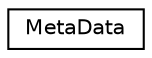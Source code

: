 digraph "Graphical Class Hierarchy"
{
  edge [fontname="Helvetica",fontsize="10",labelfontname="Helvetica",labelfontsize="10"];
  node [fontname="Helvetica",fontsize="10",shape=record];
  rankdir="LR";
  Node0 [label="MetaData",height=0.2,width=0.4,color="black", fillcolor="white", style="filled",URL="$de/d44/classMetaData.html"];
}
